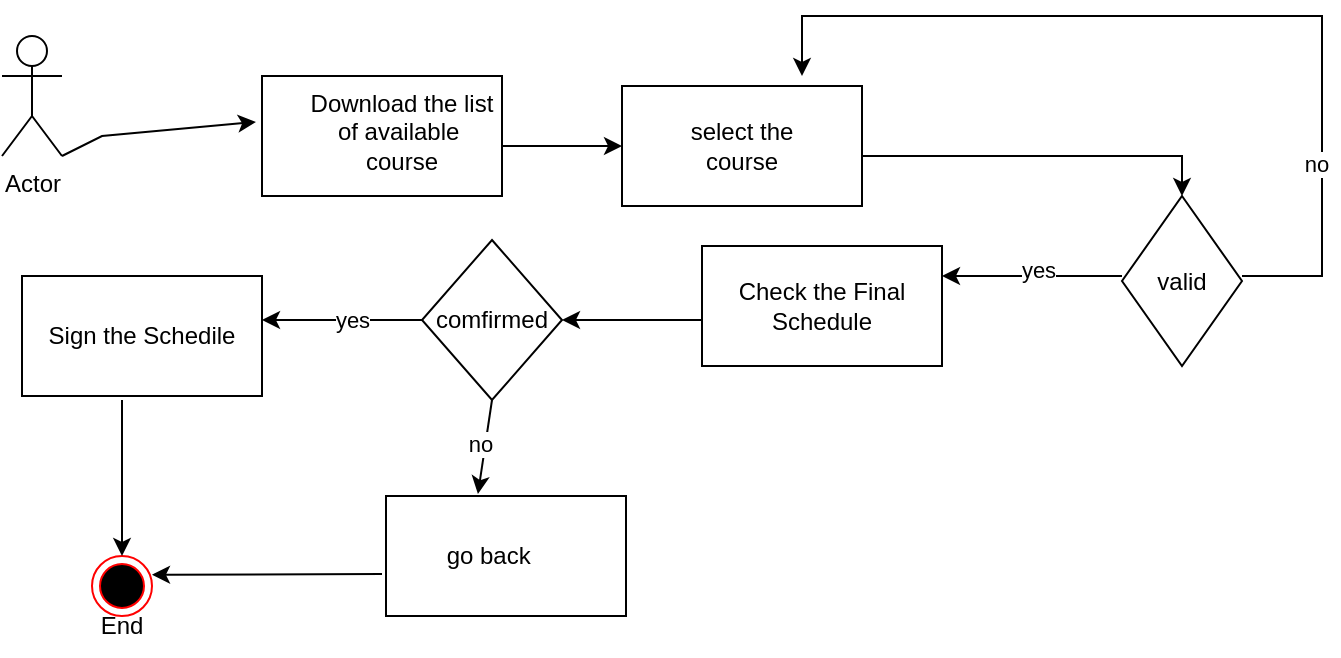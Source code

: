 <mxfile version="24.7.17">
  <diagram name="Page-1" id="CDYcxCUDphGkT1_MNIET">
    <mxGraphModel dx="1434" dy="836" grid="1" gridSize="10" guides="1" tooltips="1" connect="1" arrows="1" fold="1" page="1" pageScale="1" pageWidth="850" pageHeight="1100" math="0" shadow="0">
      <root>
        <mxCell id="0" />
        <mxCell id="1" parent="0" />
        <mxCell id="kvzQXpK-FZFN70d_uHjx-1" value="Actor" style="shape=umlActor;verticalLabelPosition=bottom;verticalAlign=top;html=1;outlineConnect=0;" vertex="1" parent="1">
          <mxGeometry x="130" y="150" width="30" height="60" as="geometry" />
        </mxCell>
        <mxCell id="kvzQXpK-FZFN70d_uHjx-5" value="" style="rounded=0;whiteSpace=wrap;html=1;" vertex="1" parent="1">
          <mxGeometry x="260" y="170" width="120" height="60" as="geometry" />
        </mxCell>
        <mxCell id="kvzQXpK-FZFN70d_uHjx-6" value="Download the list of available&amp;nbsp; course" style="text;html=1;align=center;verticalAlign=middle;whiteSpace=wrap;rounded=0;" vertex="1" parent="1">
          <mxGeometry x="280" y="175" width="100" height="45" as="geometry" />
        </mxCell>
        <mxCell id="kvzQXpK-FZFN70d_uHjx-7" value="" style="endArrow=classic;html=1;rounded=0;entryX=-0.025;entryY=0.383;entryDx=0;entryDy=0;entryPerimeter=0;exitX=1;exitY=1;exitDx=0;exitDy=0;exitPerimeter=0;" edge="1" parent="1" source="kvzQXpK-FZFN70d_uHjx-1" target="kvzQXpK-FZFN70d_uHjx-5">
          <mxGeometry width="50" height="50" relative="1" as="geometry">
            <mxPoint x="160" y="190" as="sourcePoint" />
            <mxPoint x="210" y="140" as="targetPoint" />
            <Array as="points">
              <mxPoint x="180" y="200" />
            </Array>
          </mxGeometry>
        </mxCell>
        <mxCell id="kvzQXpK-FZFN70d_uHjx-8" value="" style="rounded=0;whiteSpace=wrap;html=1;" vertex="1" parent="1">
          <mxGeometry x="440" y="175" width="120" height="60" as="geometry" />
        </mxCell>
        <mxCell id="kvzQXpK-FZFN70d_uHjx-9" value="select the course" style="text;html=1;align=center;verticalAlign=middle;whiteSpace=wrap;rounded=0;" vertex="1" parent="1">
          <mxGeometry x="470" y="190" width="60" height="30" as="geometry" />
        </mxCell>
        <mxCell id="kvzQXpK-FZFN70d_uHjx-10" value="" style="endArrow=classic;html=1;rounded=0;entryX=0;entryY=0.5;entryDx=0;entryDy=0;" edge="1" parent="1" target="kvzQXpK-FZFN70d_uHjx-8">
          <mxGeometry width="50" height="50" relative="1" as="geometry">
            <mxPoint x="380" y="205" as="sourcePoint" />
            <mxPoint x="430" y="155" as="targetPoint" />
          </mxGeometry>
        </mxCell>
        <mxCell id="kvzQXpK-FZFN70d_uHjx-11" value="" style="rhombus;whiteSpace=wrap;html=1;" vertex="1" parent="1">
          <mxGeometry x="690" y="230" width="60" height="85" as="geometry" />
        </mxCell>
        <mxCell id="kvzQXpK-FZFN70d_uHjx-15" value="" style="endArrow=classic;html=1;rounded=0;entryX=0.5;entryY=0;entryDx=0;entryDy=0;" edge="1" parent="1" target="kvzQXpK-FZFN70d_uHjx-11">
          <mxGeometry width="50" height="50" relative="1" as="geometry">
            <mxPoint x="560" y="210" as="sourcePoint" />
            <mxPoint x="610" y="160" as="targetPoint" />
            <Array as="points">
              <mxPoint x="720" y="210" />
            </Array>
          </mxGeometry>
        </mxCell>
        <mxCell id="kvzQXpK-FZFN70d_uHjx-16" value="valid" style="text;html=1;align=center;verticalAlign=middle;whiteSpace=wrap;rounded=0;" vertex="1" parent="1">
          <mxGeometry x="690" y="257.5" width="60" height="30" as="geometry" />
        </mxCell>
        <mxCell id="kvzQXpK-FZFN70d_uHjx-18" value="" style="endArrow=classic;html=1;rounded=0;" edge="1" parent="1">
          <mxGeometry width="50" height="50" relative="1" as="geometry">
            <mxPoint x="690" y="270" as="sourcePoint" />
            <mxPoint x="600" y="270" as="targetPoint" />
          </mxGeometry>
        </mxCell>
        <mxCell id="kvzQXpK-FZFN70d_uHjx-19" value="yes" style="edgeLabel;html=1;align=center;verticalAlign=middle;resizable=0;points=[];" vertex="1" connectable="0" parent="kvzQXpK-FZFN70d_uHjx-18">
          <mxGeometry x="-0.067" y="-3" relative="1" as="geometry">
            <mxPoint as="offset" />
          </mxGeometry>
        </mxCell>
        <mxCell id="kvzQXpK-FZFN70d_uHjx-20" value="" style="endArrow=classic;html=1;rounded=0;" edge="1" parent="1">
          <mxGeometry width="50" height="50" relative="1" as="geometry">
            <mxPoint x="750" y="270" as="sourcePoint" />
            <mxPoint x="530" y="170" as="targetPoint" />
            <Array as="points">
              <mxPoint x="790" y="270" />
              <mxPoint x="790" y="140" />
              <mxPoint x="530" y="140" />
            </Array>
          </mxGeometry>
        </mxCell>
        <mxCell id="kvzQXpK-FZFN70d_uHjx-21" value="no" style="edgeLabel;html=1;align=center;verticalAlign=middle;resizable=0;points=[];" vertex="1" connectable="0" parent="kvzQXpK-FZFN70d_uHjx-20">
          <mxGeometry x="-0.583" y="3" relative="1" as="geometry">
            <mxPoint as="offset" />
          </mxGeometry>
        </mxCell>
        <mxCell id="kvzQXpK-FZFN70d_uHjx-22" value="Check the Final Schedule" style="rounded=0;whiteSpace=wrap;html=1;" vertex="1" parent="1">
          <mxGeometry x="480" y="255" width="120" height="60" as="geometry" />
        </mxCell>
        <mxCell id="kvzQXpK-FZFN70d_uHjx-28" value="" style="edgeStyle=orthogonalEdgeStyle;rounded=0;orthogonalLoop=1;jettySize=auto;html=1;" edge="1" parent="1" source="kvzQXpK-FZFN70d_uHjx-24">
          <mxGeometry relative="1" as="geometry">
            <mxPoint x="260" y="292" as="targetPoint" />
          </mxGeometry>
        </mxCell>
        <mxCell id="kvzQXpK-FZFN70d_uHjx-30" value="yes" style="edgeLabel;html=1;align=center;verticalAlign=middle;resizable=0;points=[];" vertex="1" connectable="0" parent="kvzQXpK-FZFN70d_uHjx-28">
          <mxGeometry x="-0.131" relative="1" as="geometry">
            <mxPoint as="offset" />
          </mxGeometry>
        </mxCell>
        <mxCell id="kvzQXpK-FZFN70d_uHjx-24" value="comfirmed" style="rhombus;whiteSpace=wrap;html=1;" vertex="1" parent="1">
          <mxGeometry x="340" y="252" width="70" height="80" as="geometry" />
        </mxCell>
        <mxCell id="kvzQXpK-FZFN70d_uHjx-25" value="" style="endArrow=classic;html=1;rounded=0;exitX=0;exitY=0.75;exitDx=0;exitDy=0;" edge="1" parent="1">
          <mxGeometry width="50" height="50" relative="1" as="geometry">
            <mxPoint x="480" y="292" as="sourcePoint" />
            <mxPoint x="410" y="292" as="targetPoint" />
          </mxGeometry>
        </mxCell>
        <mxCell id="kvzQXpK-FZFN70d_uHjx-31" value="Sign the Schedile" style="rounded=0;whiteSpace=wrap;html=1;" vertex="1" parent="1">
          <mxGeometry x="140" y="270" width="120" height="60" as="geometry" />
        </mxCell>
        <mxCell id="kvzQXpK-FZFN70d_uHjx-32" value="" style="ellipse;html=1;shape=endState;fillColor=#000000;strokeColor=#ff0000;" vertex="1" parent="1">
          <mxGeometry x="175" y="410" width="30" height="30" as="geometry" />
        </mxCell>
        <mxCell id="kvzQXpK-FZFN70d_uHjx-33" value="" style="endArrow=classic;html=1;rounded=0;entryX=0.5;entryY=0;entryDx=0;entryDy=0;" edge="1" parent="1" target="kvzQXpK-FZFN70d_uHjx-32">
          <mxGeometry width="50" height="50" relative="1" as="geometry">
            <mxPoint x="190" y="332" as="sourcePoint" />
            <mxPoint x="240" y="282" as="targetPoint" />
          </mxGeometry>
        </mxCell>
        <mxCell id="kvzQXpK-FZFN70d_uHjx-35" value="End" style="text;html=1;align=center;verticalAlign=middle;whiteSpace=wrap;rounded=0;" vertex="1" parent="1">
          <mxGeometry x="160" y="430" width="60" height="30" as="geometry" />
        </mxCell>
        <mxCell id="kvzQXpK-FZFN70d_uHjx-37" value="" style="rounded=0;whiteSpace=wrap;html=1;" vertex="1" parent="1">
          <mxGeometry x="322" y="380" width="120" height="60" as="geometry" />
        </mxCell>
        <mxCell id="kvzQXpK-FZFN70d_uHjx-38" value="go back&amp;nbsp;" style="text;html=1;align=center;verticalAlign=middle;whiteSpace=wrap;rounded=0;" vertex="1" parent="1">
          <mxGeometry x="345" y="395" width="60" height="30" as="geometry" />
        </mxCell>
        <mxCell id="kvzQXpK-FZFN70d_uHjx-39" value="" style="endArrow=classic;html=1;rounded=0;entryX=0.383;entryY=-0.017;entryDx=0;entryDy=0;entryPerimeter=0;" edge="1" parent="1" target="kvzQXpK-FZFN70d_uHjx-37">
          <mxGeometry width="50" height="50" relative="1" as="geometry">
            <mxPoint x="375" y="332" as="sourcePoint" />
            <mxPoint x="425" y="282" as="targetPoint" />
          </mxGeometry>
        </mxCell>
        <mxCell id="kvzQXpK-FZFN70d_uHjx-40" value="no" style="edgeLabel;html=1;align=center;verticalAlign=middle;resizable=0;points=[];" vertex="1" connectable="0" parent="kvzQXpK-FZFN70d_uHjx-39">
          <mxGeometry x="-0.066" y="-3" relative="1" as="geometry">
            <mxPoint as="offset" />
          </mxGeometry>
        </mxCell>
        <mxCell id="kvzQXpK-FZFN70d_uHjx-41" value="" style="endArrow=classic;html=1;rounded=0;entryX=1;entryY=0;entryDx=0;entryDy=0;" edge="1" parent="1">
          <mxGeometry width="50" height="50" relative="1" as="geometry">
            <mxPoint x="320" y="419" as="sourcePoint" />
            <mxPoint x="204.997" y="419.373" as="targetPoint" />
          </mxGeometry>
        </mxCell>
      </root>
    </mxGraphModel>
  </diagram>
</mxfile>
